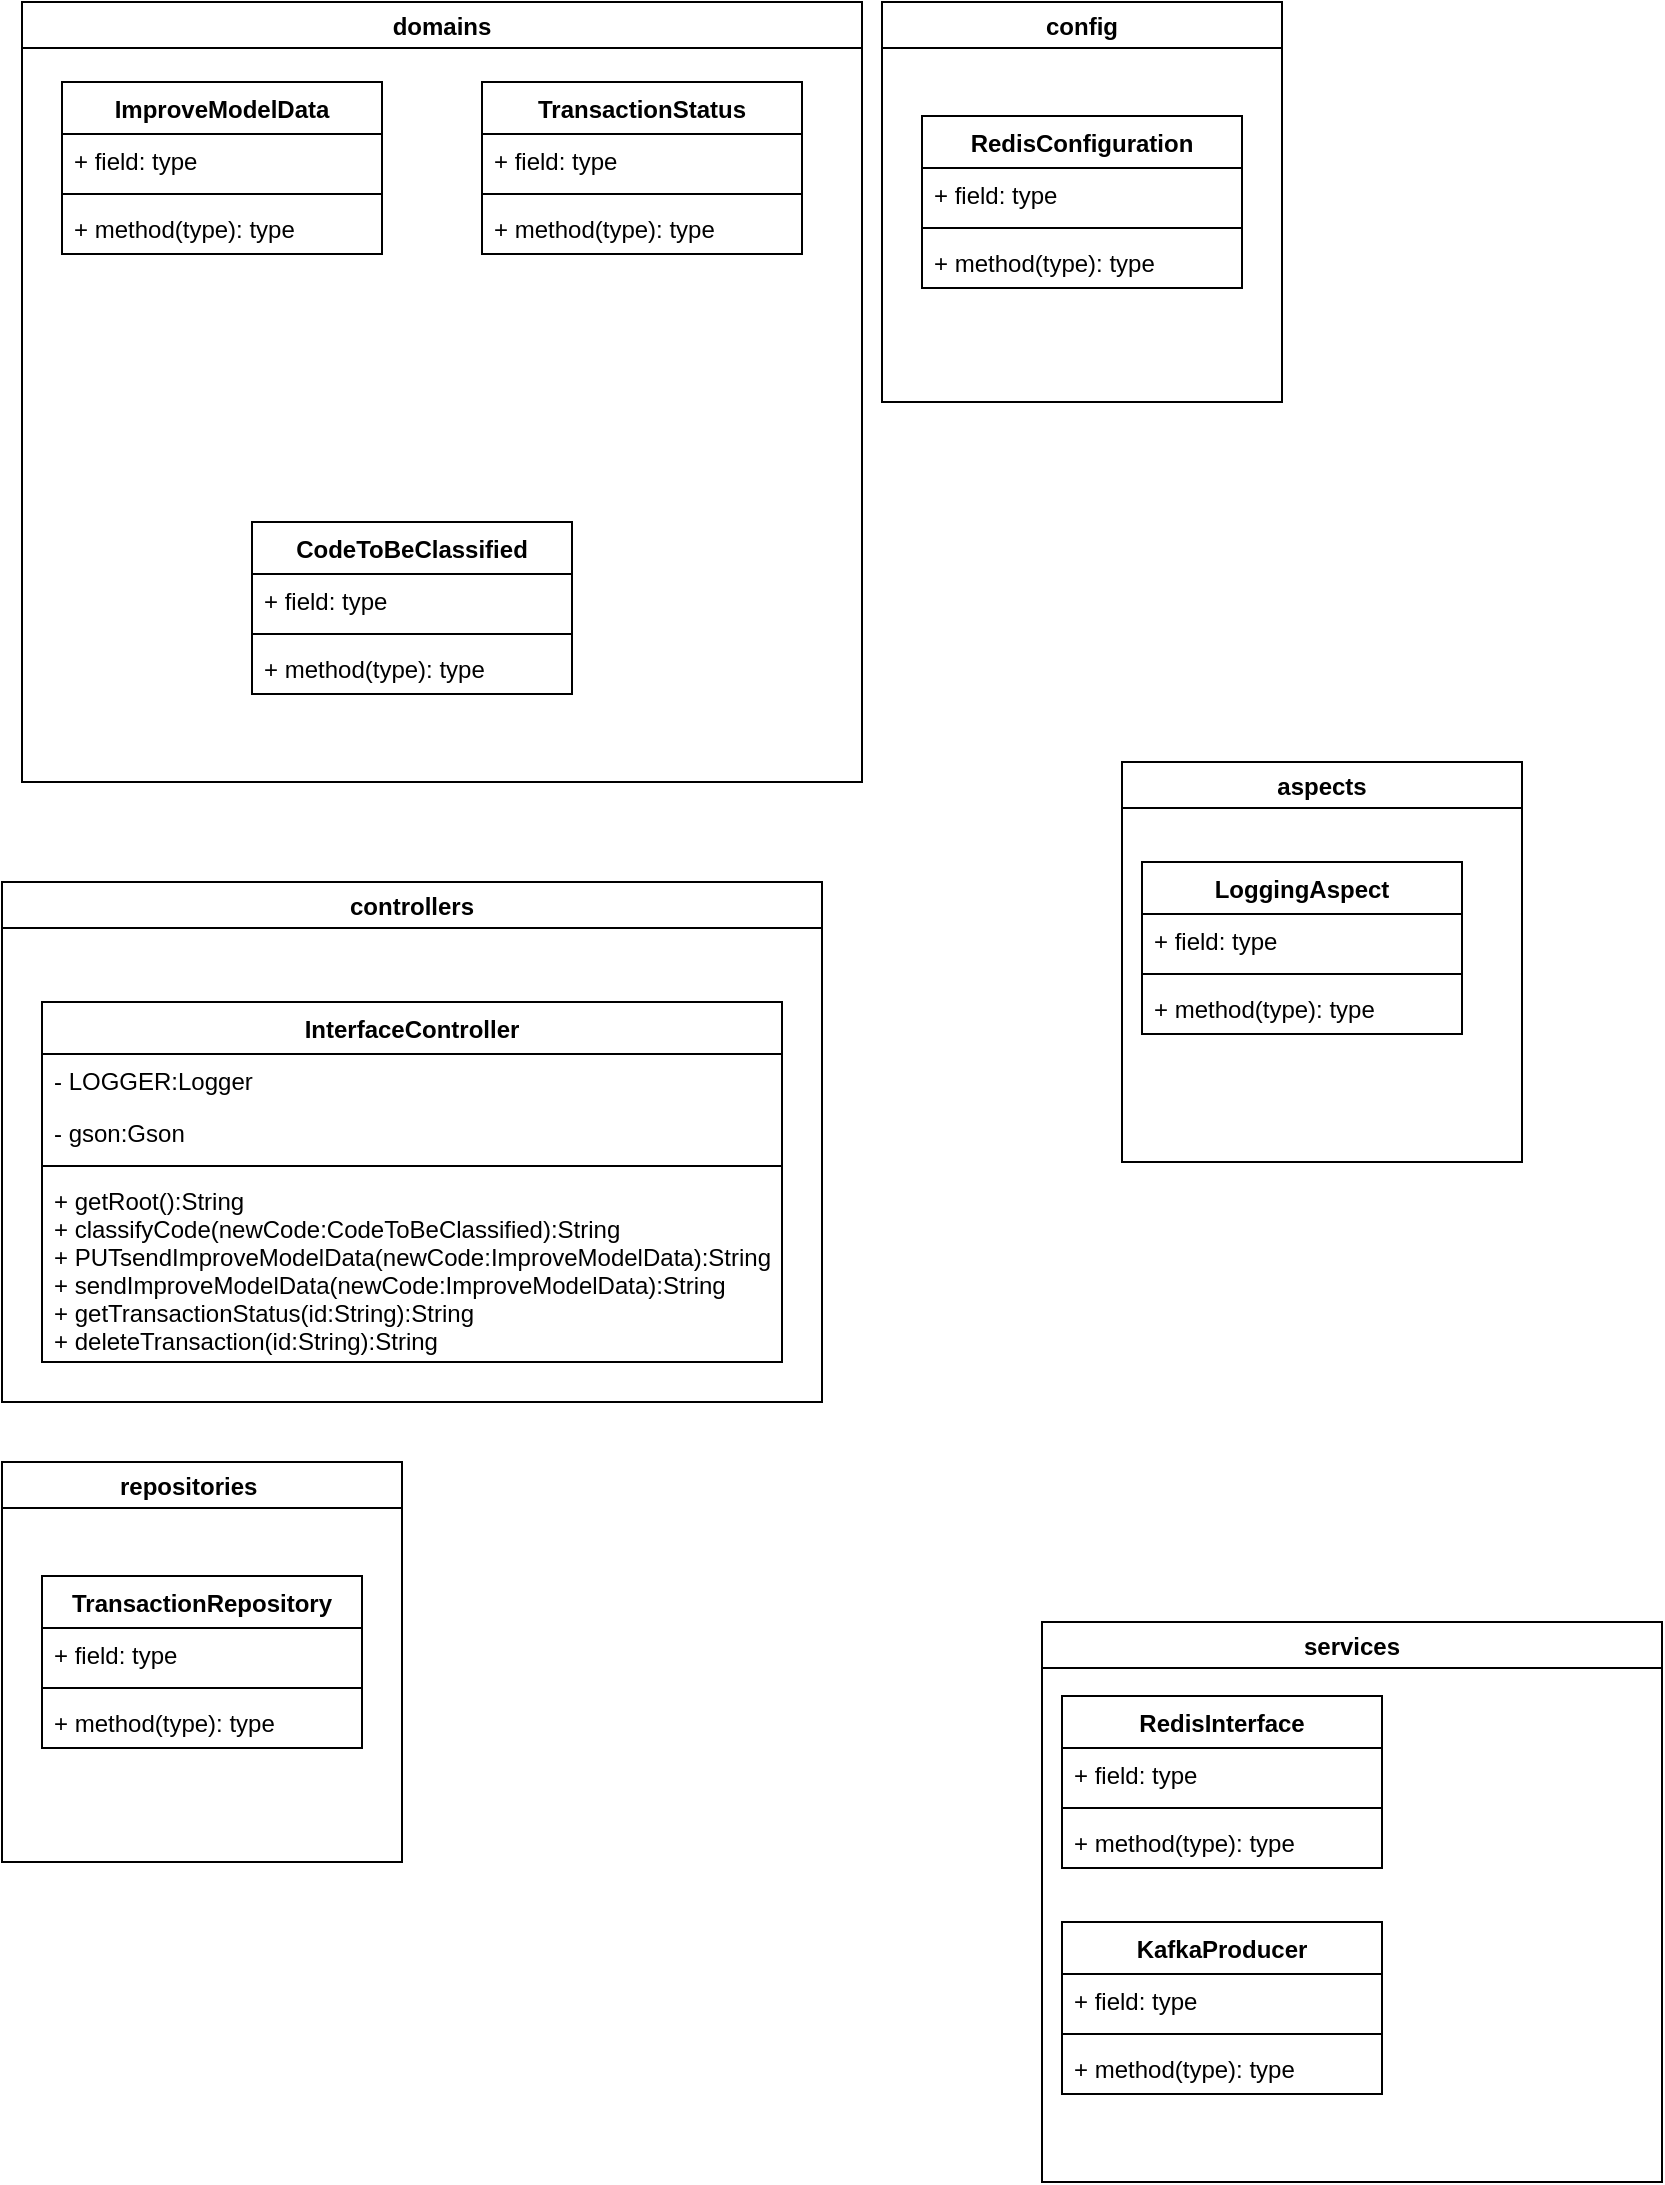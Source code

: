 <mxfile version="15.6.3" type="github">
  <diagram id="Hn6ZXTN4Zp_iwNabYg73" name="Page-1">
    <mxGraphModel dx="1422" dy="1824" grid="1" gridSize="10" guides="1" tooltips="1" connect="1" arrows="1" fold="1" page="1" pageScale="1" pageWidth="850" pageHeight="1100" math="0" shadow="0">
      <root>
        <mxCell id="0" />
        <mxCell id="1" parent="0" />
        <mxCell id="F12BsqanBESnn4j_Z6M4-1" value="InterfaceController" style="swimlane;fontStyle=1;align=center;verticalAlign=top;childLayout=stackLayout;horizontal=1;startSize=26;horizontalStack=0;resizeParent=1;resizeParentMax=0;resizeLast=0;collapsible=1;marginBottom=0;" vertex="1" parent="1">
          <mxGeometry x="30" y="300" width="370" height="180" as="geometry" />
        </mxCell>
        <mxCell id="F12BsqanBESnn4j_Z6M4-2" value="- LOGGER:Logger" style="text;strokeColor=none;fillColor=none;align=left;verticalAlign=top;spacingLeft=4;spacingRight=4;overflow=hidden;rotatable=0;points=[[0,0.5],[1,0.5]];portConstraint=eastwest;" vertex="1" parent="F12BsqanBESnn4j_Z6M4-1">
          <mxGeometry y="26" width="370" height="26" as="geometry" />
        </mxCell>
        <mxCell id="F12BsqanBESnn4j_Z6M4-7" value="- gson:Gson" style="text;strokeColor=none;fillColor=none;align=left;verticalAlign=top;spacingLeft=4;spacingRight=4;overflow=hidden;rotatable=0;points=[[0,0.5],[1,0.5]];portConstraint=eastwest;" vertex="1" parent="F12BsqanBESnn4j_Z6M4-1">
          <mxGeometry y="52" width="370" height="26" as="geometry" />
        </mxCell>
        <mxCell id="F12BsqanBESnn4j_Z6M4-3" value="" style="line;strokeWidth=1;fillColor=none;align=left;verticalAlign=middle;spacingTop=-1;spacingLeft=3;spacingRight=3;rotatable=0;labelPosition=right;points=[];portConstraint=eastwest;" vertex="1" parent="F12BsqanBESnn4j_Z6M4-1">
          <mxGeometry y="78" width="370" height="8" as="geometry" />
        </mxCell>
        <mxCell id="F12BsqanBESnn4j_Z6M4-4" value="+ getRoot():String&#xa;+ classifyCode(newCode:CodeToBeClassified):String&#xa;+ PUTsendImproveModelData(newCode:ImproveModelData):String&#xa;+ sendImproveModelData(newCode:ImproveModelData):String&#xa;+ getTransactionStatus(id:String):String&#xa;+ deleteTransaction(id:String):String&#xa;" style="text;strokeColor=none;fillColor=none;align=left;verticalAlign=top;spacingLeft=4;spacingRight=4;overflow=hidden;rotatable=0;points=[[0,0.5],[1,0.5]];portConstraint=eastwest;" vertex="1" parent="F12BsqanBESnn4j_Z6M4-1">
          <mxGeometry y="86" width="370" height="94" as="geometry" />
        </mxCell>
        <mxCell id="F12BsqanBESnn4j_Z6M4-6" value="controllers" style="swimlane;" vertex="1" parent="1">
          <mxGeometry x="10" y="240" width="410" height="260" as="geometry" />
        </mxCell>
        <mxCell id="F12BsqanBESnn4j_Z6M4-8" value="services" style="swimlane;" vertex="1" parent="1">
          <mxGeometry x="530" y="610" width="310" height="280" as="geometry" />
        </mxCell>
        <mxCell id="F12BsqanBESnn4j_Z6M4-37" value="RedisInterface" style="swimlane;fontStyle=1;align=center;verticalAlign=top;childLayout=stackLayout;horizontal=1;startSize=26;horizontalStack=0;resizeParent=1;resizeParentMax=0;resizeLast=0;collapsible=1;marginBottom=0;" vertex="1" parent="F12BsqanBESnn4j_Z6M4-8">
          <mxGeometry x="10" y="37" width="160" height="86" as="geometry" />
        </mxCell>
        <mxCell id="F12BsqanBESnn4j_Z6M4-38" value="+ field: type" style="text;strokeColor=none;fillColor=none;align=left;verticalAlign=top;spacingLeft=4;spacingRight=4;overflow=hidden;rotatable=0;points=[[0,0.5],[1,0.5]];portConstraint=eastwest;" vertex="1" parent="F12BsqanBESnn4j_Z6M4-37">
          <mxGeometry y="26" width="160" height="26" as="geometry" />
        </mxCell>
        <mxCell id="F12BsqanBESnn4j_Z6M4-39" value="" style="line;strokeWidth=1;fillColor=none;align=left;verticalAlign=middle;spacingTop=-1;spacingLeft=3;spacingRight=3;rotatable=0;labelPosition=right;points=[];portConstraint=eastwest;" vertex="1" parent="F12BsqanBESnn4j_Z6M4-37">
          <mxGeometry y="52" width="160" height="8" as="geometry" />
        </mxCell>
        <mxCell id="F12BsqanBESnn4j_Z6M4-40" value="+ method(type): type" style="text;strokeColor=none;fillColor=none;align=left;verticalAlign=top;spacingLeft=4;spacingRight=4;overflow=hidden;rotatable=0;points=[[0,0.5],[1,0.5]];portConstraint=eastwest;" vertex="1" parent="F12BsqanBESnn4j_Z6M4-37">
          <mxGeometry y="60" width="160" height="26" as="geometry" />
        </mxCell>
        <mxCell id="F12BsqanBESnn4j_Z6M4-41" value="KafkaProducer" style="swimlane;fontStyle=1;align=center;verticalAlign=top;childLayout=stackLayout;horizontal=1;startSize=26;horizontalStack=0;resizeParent=1;resizeParentMax=0;resizeLast=0;collapsible=1;marginBottom=0;" vertex="1" parent="F12BsqanBESnn4j_Z6M4-8">
          <mxGeometry x="10" y="150" width="160" height="86" as="geometry" />
        </mxCell>
        <mxCell id="F12BsqanBESnn4j_Z6M4-42" value="+ field: type" style="text;strokeColor=none;fillColor=none;align=left;verticalAlign=top;spacingLeft=4;spacingRight=4;overflow=hidden;rotatable=0;points=[[0,0.5],[1,0.5]];portConstraint=eastwest;" vertex="1" parent="F12BsqanBESnn4j_Z6M4-41">
          <mxGeometry y="26" width="160" height="26" as="geometry" />
        </mxCell>
        <mxCell id="F12BsqanBESnn4j_Z6M4-43" value="" style="line;strokeWidth=1;fillColor=none;align=left;verticalAlign=middle;spacingTop=-1;spacingLeft=3;spacingRight=3;rotatable=0;labelPosition=right;points=[];portConstraint=eastwest;" vertex="1" parent="F12BsqanBESnn4j_Z6M4-41">
          <mxGeometry y="52" width="160" height="8" as="geometry" />
        </mxCell>
        <mxCell id="F12BsqanBESnn4j_Z6M4-44" value="+ method(type): type" style="text;strokeColor=none;fillColor=none;align=left;verticalAlign=top;spacingLeft=4;spacingRight=4;overflow=hidden;rotatable=0;points=[[0,0.5],[1,0.5]];portConstraint=eastwest;" vertex="1" parent="F12BsqanBESnn4j_Z6M4-41">
          <mxGeometry y="60" width="160" height="26" as="geometry" />
        </mxCell>
        <mxCell id="F12BsqanBESnn4j_Z6M4-9" value="repositories    " style="swimlane;" vertex="1" parent="1">
          <mxGeometry x="10" y="530" width="200" height="200" as="geometry" />
        </mxCell>
        <mxCell id="F12BsqanBESnn4j_Z6M4-33" value="TransactionRepository" style="swimlane;fontStyle=1;align=center;verticalAlign=top;childLayout=stackLayout;horizontal=1;startSize=26;horizontalStack=0;resizeParent=1;resizeParentMax=0;resizeLast=0;collapsible=1;marginBottom=0;" vertex="1" parent="F12BsqanBESnn4j_Z6M4-9">
          <mxGeometry x="20" y="57" width="160" height="86" as="geometry" />
        </mxCell>
        <mxCell id="F12BsqanBESnn4j_Z6M4-34" value="+ field: type" style="text;strokeColor=none;fillColor=none;align=left;verticalAlign=top;spacingLeft=4;spacingRight=4;overflow=hidden;rotatable=0;points=[[0,0.5],[1,0.5]];portConstraint=eastwest;" vertex="1" parent="F12BsqanBESnn4j_Z6M4-33">
          <mxGeometry y="26" width="160" height="26" as="geometry" />
        </mxCell>
        <mxCell id="F12BsqanBESnn4j_Z6M4-35" value="" style="line;strokeWidth=1;fillColor=none;align=left;verticalAlign=middle;spacingTop=-1;spacingLeft=3;spacingRight=3;rotatable=0;labelPosition=right;points=[];portConstraint=eastwest;" vertex="1" parent="F12BsqanBESnn4j_Z6M4-33">
          <mxGeometry y="52" width="160" height="8" as="geometry" />
        </mxCell>
        <mxCell id="F12BsqanBESnn4j_Z6M4-36" value="+ method(type): type" style="text;strokeColor=none;fillColor=none;align=left;verticalAlign=top;spacingLeft=4;spacingRight=4;overflow=hidden;rotatable=0;points=[[0,0.5],[1,0.5]];portConstraint=eastwest;" vertex="1" parent="F12BsqanBESnn4j_Z6M4-33">
          <mxGeometry y="60" width="160" height="26" as="geometry" />
        </mxCell>
        <mxCell id="F12BsqanBESnn4j_Z6M4-10" value="aspects" style="swimlane;" vertex="1" parent="1">
          <mxGeometry x="570" y="180" width="200" height="200" as="geometry" />
        </mxCell>
        <mxCell id="F12BsqanBESnn4j_Z6M4-13" value="LoggingAspect" style="swimlane;fontStyle=1;align=center;verticalAlign=top;childLayout=stackLayout;horizontal=1;startSize=26;horizontalStack=0;resizeParent=1;resizeParentMax=0;resizeLast=0;collapsible=1;marginBottom=0;" vertex="1" parent="F12BsqanBESnn4j_Z6M4-10">
          <mxGeometry x="10" y="50" width="160" height="86" as="geometry" />
        </mxCell>
        <mxCell id="F12BsqanBESnn4j_Z6M4-14" value="+ field: type" style="text;strokeColor=none;fillColor=none;align=left;verticalAlign=top;spacingLeft=4;spacingRight=4;overflow=hidden;rotatable=0;points=[[0,0.5],[1,0.5]];portConstraint=eastwest;" vertex="1" parent="F12BsqanBESnn4j_Z6M4-13">
          <mxGeometry y="26" width="160" height="26" as="geometry" />
        </mxCell>
        <mxCell id="F12BsqanBESnn4j_Z6M4-15" value="" style="line;strokeWidth=1;fillColor=none;align=left;verticalAlign=middle;spacingTop=-1;spacingLeft=3;spacingRight=3;rotatable=0;labelPosition=right;points=[];portConstraint=eastwest;" vertex="1" parent="F12BsqanBESnn4j_Z6M4-13">
          <mxGeometry y="52" width="160" height="8" as="geometry" />
        </mxCell>
        <mxCell id="F12BsqanBESnn4j_Z6M4-16" value="+ method(type): type" style="text;strokeColor=none;fillColor=none;align=left;verticalAlign=top;spacingLeft=4;spacingRight=4;overflow=hidden;rotatable=0;points=[[0,0.5],[1,0.5]];portConstraint=eastwest;" vertex="1" parent="F12BsqanBESnn4j_Z6M4-13">
          <mxGeometry y="60" width="160" height="26" as="geometry" />
        </mxCell>
        <mxCell id="F12BsqanBESnn4j_Z6M4-11" value="config" style="swimlane;" vertex="1" parent="1">
          <mxGeometry x="450" y="-200" width="200" height="200" as="geometry" />
        </mxCell>
        <mxCell id="F12BsqanBESnn4j_Z6M4-17" value="RedisConfiguration" style="swimlane;fontStyle=1;align=center;verticalAlign=top;childLayout=stackLayout;horizontal=1;startSize=26;horizontalStack=0;resizeParent=1;resizeParentMax=0;resizeLast=0;collapsible=1;marginBottom=0;" vertex="1" parent="F12BsqanBESnn4j_Z6M4-11">
          <mxGeometry x="20" y="57" width="160" height="86" as="geometry" />
        </mxCell>
        <mxCell id="F12BsqanBESnn4j_Z6M4-18" value="+ field: type" style="text;strokeColor=none;fillColor=none;align=left;verticalAlign=top;spacingLeft=4;spacingRight=4;overflow=hidden;rotatable=0;points=[[0,0.5],[1,0.5]];portConstraint=eastwest;" vertex="1" parent="F12BsqanBESnn4j_Z6M4-17">
          <mxGeometry y="26" width="160" height="26" as="geometry" />
        </mxCell>
        <mxCell id="F12BsqanBESnn4j_Z6M4-19" value="" style="line;strokeWidth=1;fillColor=none;align=left;verticalAlign=middle;spacingTop=-1;spacingLeft=3;spacingRight=3;rotatable=0;labelPosition=right;points=[];portConstraint=eastwest;" vertex="1" parent="F12BsqanBESnn4j_Z6M4-17">
          <mxGeometry y="52" width="160" height="8" as="geometry" />
        </mxCell>
        <mxCell id="F12BsqanBESnn4j_Z6M4-20" value="+ method(type): type" style="text;strokeColor=none;fillColor=none;align=left;verticalAlign=top;spacingLeft=4;spacingRight=4;overflow=hidden;rotatable=0;points=[[0,0.5],[1,0.5]];portConstraint=eastwest;" vertex="1" parent="F12BsqanBESnn4j_Z6M4-17">
          <mxGeometry y="60" width="160" height="26" as="geometry" />
        </mxCell>
        <mxCell id="F12BsqanBESnn4j_Z6M4-12" value="domains" style="swimlane;" vertex="1" parent="1">
          <mxGeometry x="20" y="-200" width="420" height="390" as="geometry" />
        </mxCell>
        <mxCell id="F12BsqanBESnn4j_Z6M4-29" value="ImproveModelData" style="swimlane;fontStyle=1;align=center;verticalAlign=top;childLayout=stackLayout;horizontal=1;startSize=26;horizontalStack=0;resizeParent=1;resizeParentMax=0;resizeLast=0;collapsible=1;marginBottom=0;" vertex="1" parent="F12BsqanBESnn4j_Z6M4-12">
          <mxGeometry x="20" y="40" width="160" height="86" as="geometry" />
        </mxCell>
        <mxCell id="F12BsqanBESnn4j_Z6M4-30" value="+ field: type" style="text;strokeColor=none;fillColor=none;align=left;verticalAlign=top;spacingLeft=4;spacingRight=4;overflow=hidden;rotatable=0;points=[[0,0.5],[1,0.5]];portConstraint=eastwest;" vertex="1" parent="F12BsqanBESnn4j_Z6M4-29">
          <mxGeometry y="26" width="160" height="26" as="geometry" />
        </mxCell>
        <mxCell id="F12BsqanBESnn4j_Z6M4-31" value="" style="line;strokeWidth=1;fillColor=none;align=left;verticalAlign=middle;spacingTop=-1;spacingLeft=3;spacingRight=3;rotatable=0;labelPosition=right;points=[];portConstraint=eastwest;" vertex="1" parent="F12BsqanBESnn4j_Z6M4-29">
          <mxGeometry y="52" width="160" height="8" as="geometry" />
        </mxCell>
        <mxCell id="F12BsqanBESnn4j_Z6M4-32" value="+ method(type): type" style="text;strokeColor=none;fillColor=none;align=left;verticalAlign=top;spacingLeft=4;spacingRight=4;overflow=hidden;rotatable=0;points=[[0,0.5],[1,0.5]];portConstraint=eastwest;" vertex="1" parent="F12BsqanBESnn4j_Z6M4-29">
          <mxGeometry y="60" width="160" height="26" as="geometry" />
        </mxCell>
        <mxCell id="F12BsqanBESnn4j_Z6M4-25" value="CodeToBeClassified" style="swimlane;fontStyle=1;align=center;verticalAlign=top;childLayout=stackLayout;horizontal=1;startSize=26;horizontalStack=0;resizeParent=1;resizeParentMax=0;resizeLast=0;collapsible=1;marginBottom=0;" vertex="1" parent="F12BsqanBESnn4j_Z6M4-12">
          <mxGeometry x="115" y="260" width="160" height="86" as="geometry" />
        </mxCell>
        <mxCell id="F12BsqanBESnn4j_Z6M4-26" value="+ field: type" style="text;strokeColor=none;fillColor=none;align=left;verticalAlign=top;spacingLeft=4;spacingRight=4;overflow=hidden;rotatable=0;points=[[0,0.5],[1,0.5]];portConstraint=eastwest;" vertex="1" parent="F12BsqanBESnn4j_Z6M4-25">
          <mxGeometry y="26" width="160" height="26" as="geometry" />
        </mxCell>
        <mxCell id="F12BsqanBESnn4j_Z6M4-27" value="" style="line;strokeWidth=1;fillColor=none;align=left;verticalAlign=middle;spacingTop=-1;spacingLeft=3;spacingRight=3;rotatable=0;labelPosition=right;points=[];portConstraint=eastwest;" vertex="1" parent="F12BsqanBESnn4j_Z6M4-25">
          <mxGeometry y="52" width="160" height="8" as="geometry" />
        </mxCell>
        <mxCell id="F12BsqanBESnn4j_Z6M4-28" value="+ method(type): type" style="text;strokeColor=none;fillColor=none;align=left;verticalAlign=top;spacingLeft=4;spacingRight=4;overflow=hidden;rotatable=0;points=[[0,0.5],[1,0.5]];portConstraint=eastwest;" vertex="1" parent="F12BsqanBESnn4j_Z6M4-25">
          <mxGeometry y="60" width="160" height="26" as="geometry" />
        </mxCell>
        <mxCell id="F12BsqanBESnn4j_Z6M4-21" value="TransactionStatus" style="swimlane;fontStyle=1;align=center;verticalAlign=top;childLayout=stackLayout;horizontal=1;startSize=26;horizontalStack=0;resizeParent=1;resizeParentMax=0;resizeLast=0;collapsible=1;marginBottom=0;" vertex="1" parent="1">
          <mxGeometry x="250" y="-160" width="160" height="86" as="geometry" />
        </mxCell>
        <mxCell id="F12BsqanBESnn4j_Z6M4-22" value="+ field: type" style="text;strokeColor=none;fillColor=none;align=left;verticalAlign=top;spacingLeft=4;spacingRight=4;overflow=hidden;rotatable=0;points=[[0,0.5],[1,0.5]];portConstraint=eastwest;" vertex="1" parent="F12BsqanBESnn4j_Z6M4-21">
          <mxGeometry y="26" width="160" height="26" as="geometry" />
        </mxCell>
        <mxCell id="F12BsqanBESnn4j_Z6M4-23" value="" style="line;strokeWidth=1;fillColor=none;align=left;verticalAlign=middle;spacingTop=-1;spacingLeft=3;spacingRight=3;rotatable=0;labelPosition=right;points=[];portConstraint=eastwest;" vertex="1" parent="F12BsqanBESnn4j_Z6M4-21">
          <mxGeometry y="52" width="160" height="8" as="geometry" />
        </mxCell>
        <mxCell id="F12BsqanBESnn4j_Z6M4-24" value="+ method(type): type" style="text;strokeColor=none;fillColor=none;align=left;verticalAlign=top;spacingLeft=4;spacingRight=4;overflow=hidden;rotatable=0;points=[[0,0.5],[1,0.5]];portConstraint=eastwest;" vertex="1" parent="F12BsqanBESnn4j_Z6M4-21">
          <mxGeometry y="60" width="160" height="26" as="geometry" />
        </mxCell>
      </root>
    </mxGraphModel>
  </diagram>
</mxfile>
